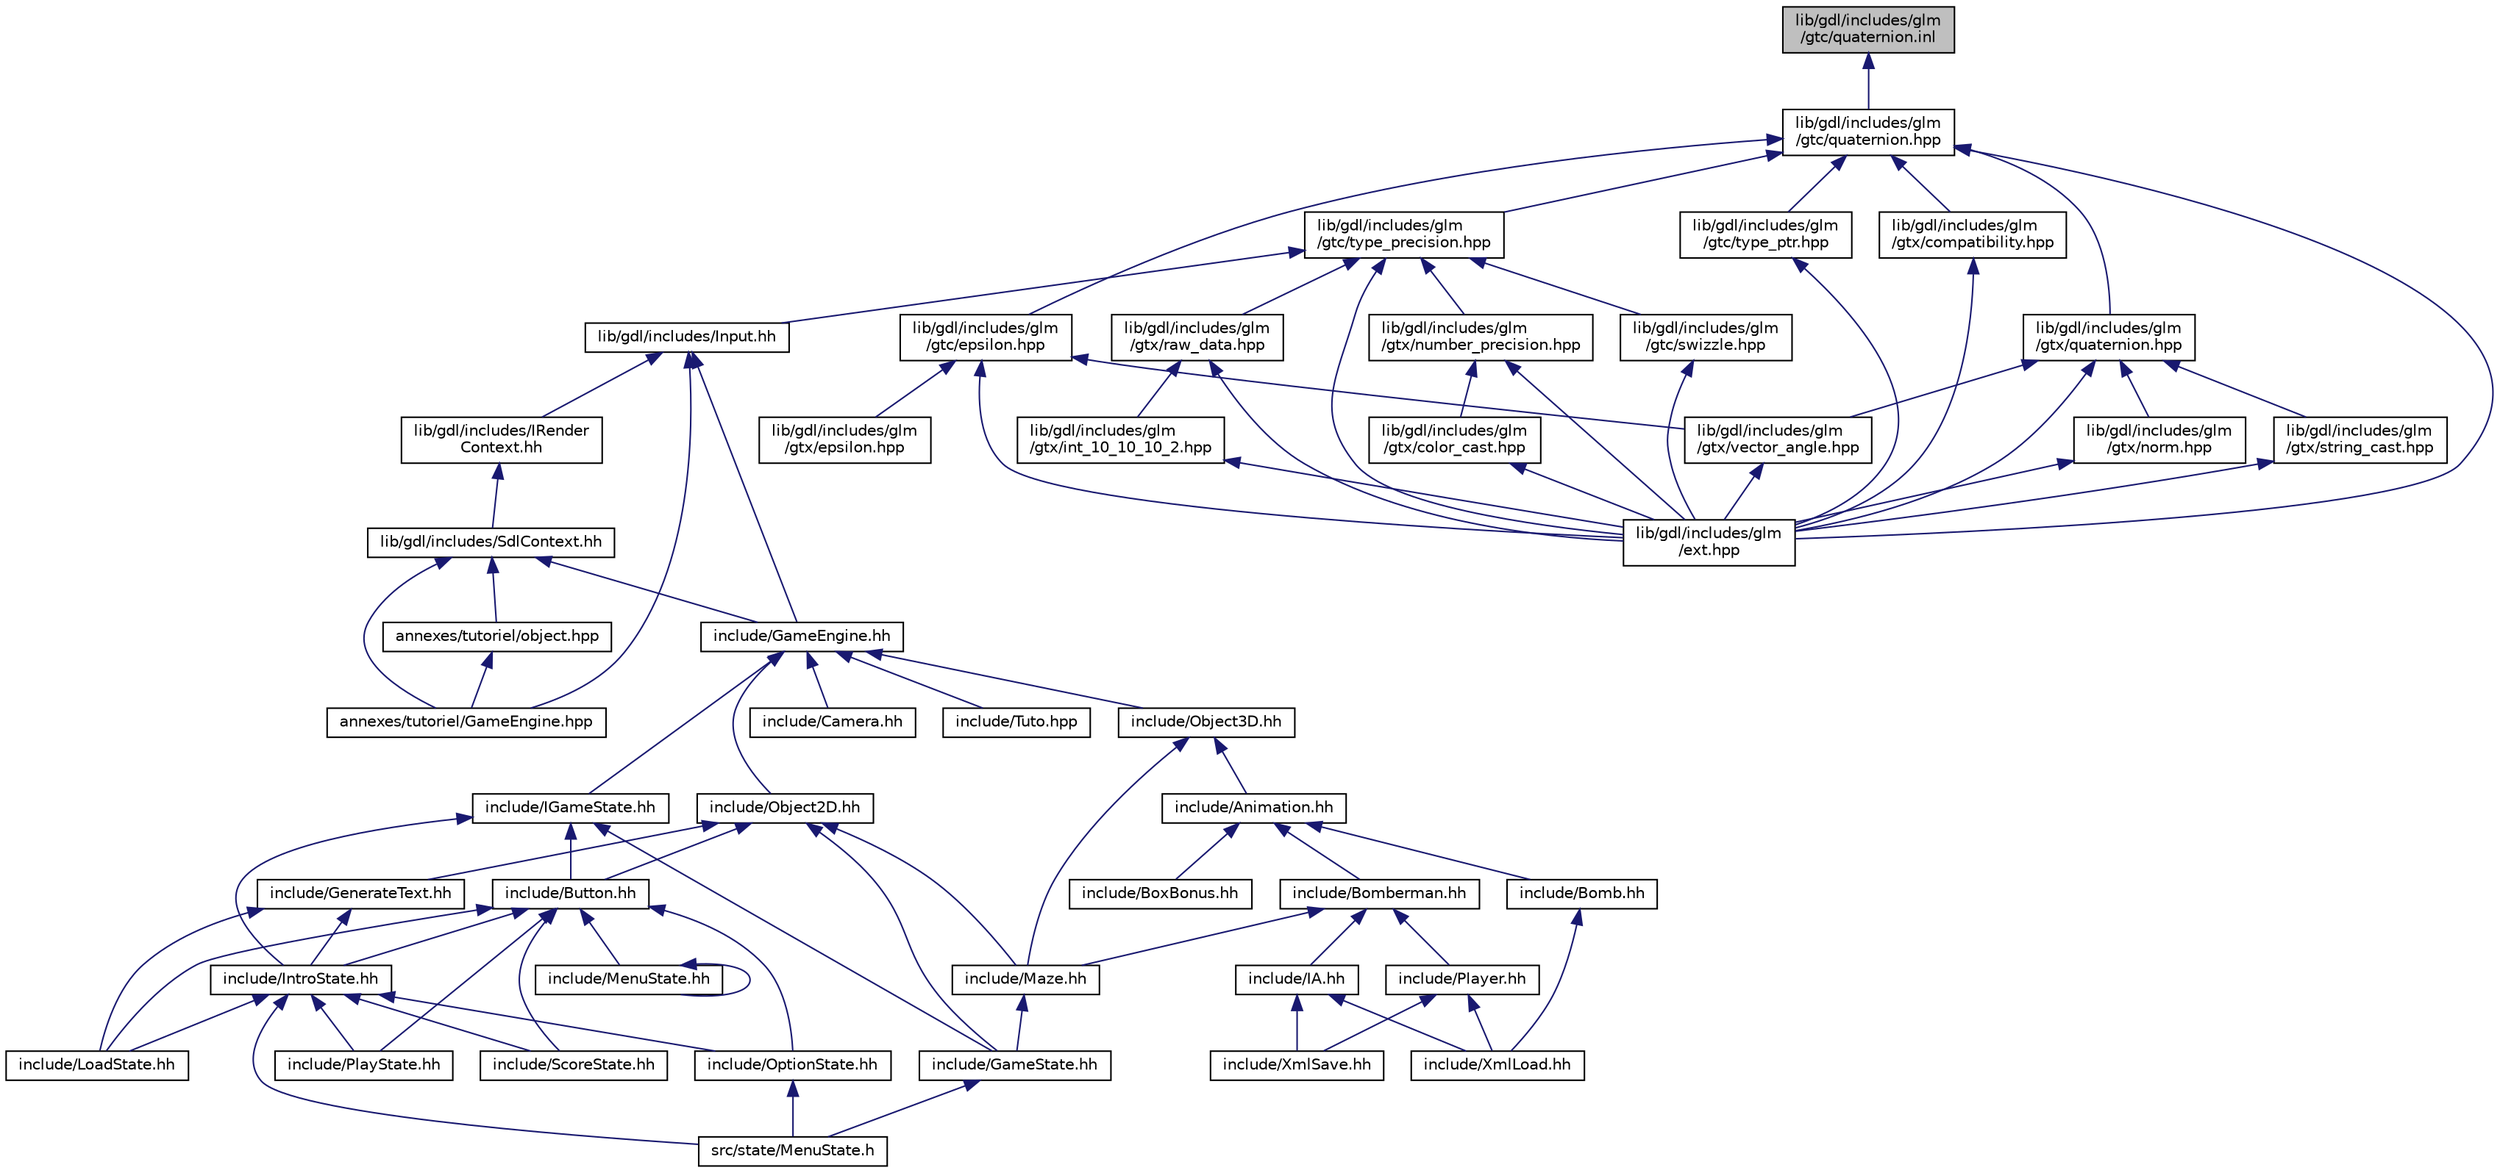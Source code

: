 digraph "lib/gdl/includes/glm/gtc/quaternion.inl"
{
  edge [fontname="Helvetica",fontsize="10",labelfontname="Helvetica",labelfontsize="10"];
  node [fontname="Helvetica",fontsize="10",shape=record];
  Node1 [label="lib/gdl/includes/glm\l/gtc/quaternion.inl",height=0.2,width=0.4,color="black", fillcolor="grey75", style="filled", fontcolor="black"];
  Node1 -> Node2 [dir="back",color="midnightblue",fontsize="10",style="solid",fontname="Helvetica"];
  Node2 [label="lib/gdl/includes/glm\l/gtc/quaternion.hpp",height=0.2,width=0.4,color="black", fillcolor="white", style="filled",URL="$gtc_2quaternion_8hpp.html"];
  Node2 -> Node3 [dir="back",color="midnightblue",fontsize="10",style="solid",fontname="Helvetica"];
  Node3 [label="lib/gdl/includes/glm\l/gtc/epsilon.hpp",height=0.2,width=0.4,color="black", fillcolor="white", style="filled",URL="$gtc_2epsilon_8hpp.html"];
  Node3 -> Node4 [dir="back",color="midnightblue",fontsize="10",style="solid",fontname="Helvetica"];
  Node4 [label="lib/gdl/includes/glm\l/ext.hpp",height=0.2,width=0.4,color="black", fillcolor="white", style="filled",URL="$ext_8hpp_source.html"];
  Node3 -> Node5 [dir="back",color="midnightblue",fontsize="10",style="solid",fontname="Helvetica"];
  Node5 [label="lib/gdl/includes/glm\l/gtx/vector_angle.hpp",height=0.2,width=0.4,color="black", fillcolor="white", style="filled",URL="$vector__angle_8hpp.html"];
  Node5 -> Node4 [dir="back",color="midnightblue",fontsize="10",style="solid",fontname="Helvetica"];
  Node3 -> Node6 [dir="back",color="midnightblue",fontsize="10",style="solid",fontname="Helvetica"];
  Node6 [label="lib/gdl/includes/glm\l/gtx/epsilon.hpp",height=0.2,width=0.4,color="black", fillcolor="white", style="filled",URL="$gtx_2epsilon_8hpp_source.html"];
  Node2 -> Node4 [dir="back",color="midnightblue",fontsize="10",style="solid",fontname="Helvetica"];
  Node2 -> Node7 [dir="back",color="midnightblue",fontsize="10",style="solid",fontname="Helvetica"];
  Node7 [label="lib/gdl/includes/glm\l/gtc/type_precision.hpp",height=0.2,width=0.4,color="black", fillcolor="white", style="filled",URL="$type__precision_8hpp.html"];
  Node7 -> Node8 [dir="back",color="midnightblue",fontsize="10",style="solid",fontname="Helvetica"];
  Node8 [label="lib/gdl/includes/glm\l/gtc/swizzle.hpp",height=0.2,width=0.4,color="black", fillcolor="white", style="filled",URL="$swizzle_8hpp.html"];
  Node8 -> Node4 [dir="back",color="midnightblue",fontsize="10",style="solid",fontname="Helvetica"];
  Node7 -> Node4 [dir="back",color="midnightblue",fontsize="10",style="solid",fontname="Helvetica"];
  Node7 -> Node9 [dir="back",color="midnightblue",fontsize="10",style="solid",fontname="Helvetica"];
  Node9 [label="lib/gdl/includes/glm\l/gtx/number_precision.hpp",height=0.2,width=0.4,color="black", fillcolor="white", style="filled",URL="$number__precision_8hpp.html"];
  Node9 -> Node10 [dir="back",color="midnightblue",fontsize="10",style="solid",fontname="Helvetica"];
  Node10 [label="lib/gdl/includes/glm\l/gtx/color_cast.hpp",height=0.2,width=0.4,color="black", fillcolor="white", style="filled",URL="$color__cast_8hpp.html"];
  Node10 -> Node4 [dir="back",color="midnightblue",fontsize="10",style="solid",fontname="Helvetica"];
  Node9 -> Node4 [dir="back",color="midnightblue",fontsize="10",style="solid",fontname="Helvetica"];
  Node7 -> Node11 [dir="back",color="midnightblue",fontsize="10",style="solid",fontname="Helvetica"];
  Node11 [label="lib/gdl/includes/glm\l/gtx/raw_data.hpp",height=0.2,width=0.4,color="black", fillcolor="white", style="filled",URL="$raw__data_8hpp.html"];
  Node11 -> Node12 [dir="back",color="midnightblue",fontsize="10",style="solid",fontname="Helvetica"];
  Node12 [label="lib/gdl/includes/glm\l/gtx/int_10_10_10_2.hpp",height=0.2,width=0.4,color="black", fillcolor="white", style="filled",URL="$int__10__10__10__2_8hpp.html"];
  Node12 -> Node4 [dir="back",color="midnightblue",fontsize="10",style="solid",fontname="Helvetica"];
  Node11 -> Node4 [dir="back",color="midnightblue",fontsize="10",style="solid",fontname="Helvetica"];
  Node7 -> Node13 [dir="back",color="midnightblue",fontsize="10",style="solid",fontname="Helvetica"];
  Node13 [label="lib/gdl/includes/Input.hh",height=0.2,width=0.4,color="black", fillcolor="white", style="filled",URL="$_input_8hh_source.html"];
  Node13 -> Node14 [dir="back",color="midnightblue",fontsize="10",style="solid",fontname="Helvetica"];
  Node14 [label="annexes/tutoriel/GameEngine.hpp",height=0.2,width=0.4,color="black", fillcolor="white", style="filled",URL="$_game_engine_8hpp_source.html"];
  Node13 -> Node15 [dir="back",color="midnightblue",fontsize="10",style="solid",fontname="Helvetica"];
  Node15 [label="include/GameEngine.hh",height=0.2,width=0.4,color="black", fillcolor="white", style="filled",URL="$_game_engine_8hh_source.html"];
  Node15 -> Node16 [dir="back",color="midnightblue",fontsize="10",style="solid",fontname="Helvetica"];
  Node16 [label="include/Object3D.hh",height=0.2,width=0.4,color="black", fillcolor="white", style="filled",URL="$_object3_d_8hh_source.html"];
  Node16 -> Node17 [dir="back",color="midnightblue",fontsize="10",style="solid",fontname="Helvetica"];
  Node17 [label="include/Animation.hh",height=0.2,width=0.4,color="black", fillcolor="white", style="filled",URL="$_animation_8hh_source.html"];
  Node17 -> Node18 [dir="back",color="midnightblue",fontsize="10",style="solid",fontname="Helvetica"];
  Node18 [label="include/Bomb.hh",height=0.2,width=0.4,color="black", fillcolor="white", style="filled",URL="$_bomb_8hh_source.html"];
  Node18 -> Node19 [dir="back",color="midnightblue",fontsize="10",style="solid",fontname="Helvetica"];
  Node19 [label="include/XmlLoad.hh",height=0.2,width=0.4,color="black", fillcolor="white", style="filled",URL="$_xml_load_8hh_source.html"];
  Node17 -> Node20 [dir="back",color="midnightblue",fontsize="10",style="solid",fontname="Helvetica"];
  Node20 [label="include/Bomberman.hh",height=0.2,width=0.4,color="black", fillcolor="white", style="filled",URL="$_bomberman_8hh_source.html"];
  Node20 -> Node21 [dir="back",color="midnightblue",fontsize="10",style="solid",fontname="Helvetica"];
  Node21 [label="include/Maze.hh",height=0.2,width=0.4,color="black", fillcolor="white", style="filled",URL="$_maze_8hh_source.html"];
  Node21 -> Node22 [dir="back",color="midnightblue",fontsize="10",style="solid",fontname="Helvetica"];
  Node22 [label="include/GameState.hh",height=0.2,width=0.4,color="black", fillcolor="white", style="filled",URL="$_game_state_8hh_source.html"];
  Node22 -> Node23 [dir="back",color="midnightblue",fontsize="10",style="solid",fontname="Helvetica"];
  Node23 [label="src/state/MenuState.h",height=0.2,width=0.4,color="black", fillcolor="white", style="filled",URL="$_menu_state_8h_source.html"];
  Node20 -> Node24 [dir="back",color="midnightblue",fontsize="10",style="solid",fontname="Helvetica"];
  Node24 [label="include/IA.hh",height=0.2,width=0.4,color="black", fillcolor="white", style="filled",URL="$_i_a_8hh_source.html"];
  Node24 -> Node19 [dir="back",color="midnightblue",fontsize="10",style="solid",fontname="Helvetica"];
  Node24 -> Node25 [dir="back",color="midnightblue",fontsize="10",style="solid",fontname="Helvetica"];
  Node25 [label="include/XmlSave.hh",height=0.2,width=0.4,color="black", fillcolor="white", style="filled",URL="$_xml_save_8hh_source.html"];
  Node20 -> Node26 [dir="back",color="midnightblue",fontsize="10",style="solid",fontname="Helvetica"];
  Node26 [label="include/Player.hh",height=0.2,width=0.4,color="black", fillcolor="white", style="filled",URL="$_player_8hh_source.html"];
  Node26 -> Node19 [dir="back",color="midnightblue",fontsize="10",style="solid",fontname="Helvetica"];
  Node26 -> Node25 [dir="back",color="midnightblue",fontsize="10",style="solid",fontname="Helvetica"];
  Node17 -> Node27 [dir="back",color="midnightblue",fontsize="10",style="solid",fontname="Helvetica"];
  Node27 [label="include/BoxBonus.hh",height=0.2,width=0.4,color="black", fillcolor="white", style="filled",URL="$_box_bonus_8hh_source.html"];
  Node16 -> Node21 [dir="back",color="midnightblue",fontsize="10",style="solid",fontname="Helvetica"];
  Node15 -> Node28 [dir="back",color="midnightblue",fontsize="10",style="solid",fontname="Helvetica"];
  Node28 [label="include/Object2D.hh",height=0.2,width=0.4,color="black", fillcolor="white", style="filled",URL="$_object2_d_8hh_source.html"];
  Node28 -> Node29 [dir="back",color="midnightblue",fontsize="10",style="solid",fontname="Helvetica"];
  Node29 [label="include/Button.hh",height=0.2,width=0.4,color="black", fillcolor="white", style="filled",URL="$_button_8hh_source.html"];
  Node29 -> Node30 [dir="back",color="midnightblue",fontsize="10",style="solid",fontname="Helvetica"];
  Node30 [label="include/IntroState.hh",height=0.2,width=0.4,color="black", fillcolor="white", style="filled",URL="$_intro_state_8hh_source.html"];
  Node30 -> Node31 [dir="back",color="midnightblue",fontsize="10",style="solid",fontname="Helvetica"];
  Node31 [label="include/LoadState.hh",height=0.2,width=0.4,color="black", fillcolor="white", style="filled",URL="$_load_state_8hh_source.html"];
  Node30 -> Node32 [dir="back",color="midnightblue",fontsize="10",style="solid",fontname="Helvetica"];
  Node32 [label="include/OptionState.hh",height=0.2,width=0.4,color="black", fillcolor="white", style="filled",URL="$_option_state_8hh_source.html"];
  Node32 -> Node23 [dir="back",color="midnightblue",fontsize="10",style="solid",fontname="Helvetica"];
  Node30 -> Node33 [dir="back",color="midnightblue",fontsize="10",style="solid",fontname="Helvetica"];
  Node33 [label="include/PlayState.hh",height=0.2,width=0.4,color="black", fillcolor="white", style="filled",URL="$_play_state_8hh_source.html"];
  Node30 -> Node34 [dir="back",color="midnightblue",fontsize="10",style="solid",fontname="Helvetica"];
  Node34 [label="include/ScoreState.hh",height=0.2,width=0.4,color="black", fillcolor="white", style="filled",URL="$_score_state_8hh_source.html"];
  Node30 -> Node23 [dir="back",color="midnightblue",fontsize="10",style="solid",fontname="Helvetica"];
  Node29 -> Node31 [dir="back",color="midnightblue",fontsize="10",style="solid",fontname="Helvetica"];
  Node29 -> Node35 [dir="back",color="midnightblue",fontsize="10",style="solid",fontname="Helvetica"];
  Node35 [label="include/MenuState.hh",height=0.2,width=0.4,color="black", fillcolor="white", style="filled",URL="$_menu_state_8hh_source.html"];
  Node35 -> Node35 [dir="back",color="midnightblue",fontsize="10",style="solid",fontname="Helvetica"];
  Node29 -> Node32 [dir="back",color="midnightblue",fontsize="10",style="solid",fontname="Helvetica"];
  Node29 -> Node33 [dir="back",color="midnightblue",fontsize="10",style="solid",fontname="Helvetica"];
  Node29 -> Node34 [dir="back",color="midnightblue",fontsize="10",style="solid",fontname="Helvetica"];
  Node28 -> Node21 [dir="back",color="midnightblue",fontsize="10",style="solid",fontname="Helvetica"];
  Node28 -> Node22 [dir="back",color="midnightblue",fontsize="10",style="solid",fontname="Helvetica"];
  Node28 -> Node36 [dir="back",color="midnightblue",fontsize="10",style="solid",fontname="Helvetica"];
  Node36 [label="include/GenerateText.hh",height=0.2,width=0.4,color="black", fillcolor="white", style="filled",URL="$_generate_text_8hh_source.html"];
  Node36 -> Node30 [dir="back",color="midnightblue",fontsize="10",style="solid",fontname="Helvetica"];
  Node36 -> Node31 [dir="back",color="midnightblue",fontsize="10",style="solid",fontname="Helvetica"];
  Node15 -> Node37 [dir="back",color="midnightblue",fontsize="10",style="solid",fontname="Helvetica"];
  Node37 [label="include/IGameState.hh",height=0.2,width=0.4,color="black", fillcolor="white", style="filled",URL="$_i_game_state_8hh_source.html"];
  Node37 -> Node29 [dir="back",color="midnightblue",fontsize="10",style="solid",fontname="Helvetica"];
  Node37 -> Node22 [dir="back",color="midnightblue",fontsize="10",style="solid",fontname="Helvetica"];
  Node37 -> Node30 [dir="back",color="midnightblue",fontsize="10",style="solid",fontname="Helvetica"];
  Node15 -> Node38 [dir="back",color="midnightblue",fontsize="10",style="solid",fontname="Helvetica"];
  Node38 [label="include/Camera.hh",height=0.2,width=0.4,color="black", fillcolor="white", style="filled",URL="$_camera_8hh_source.html"];
  Node15 -> Node39 [dir="back",color="midnightblue",fontsize="10",style="solid",fontname="Helvetica"];
  Node39 [label="include/Tuto.hpp",height=0.2,width=0.4,color="black", fillcolor="white", style="filled",URL="$_tuto_8hpp_source.html"];
  Node13 -> Node40 [dir="back",color="midnightblue",fontsize="10",style="solid",fontname="Helvetica"];
  Node40 [label="lib/gdl/includes/IRender\lContext.hh",height=0.2,width=0.4,color="black", fillcolor="white", style="filled",URL="$_i_render_context_8hh_source.html"];
  Node40 -> Node41 [dir="back",color="midnightblue",fontsize="10",style="solid",fontname="Helvetica"];
  Node41 [label="lib/gdl/includes/SdlContext.hh",height=0.2,width=0.4,color="black", fillcolor="white", style="filled",URL="$_sdl_context_8hh_source.html"];
  Node41 -> Node14 [dir="back",color="midnightblue",fontsize="10",style="solid",fontname="Helvetica"];
  Node41 -> Node42 [dir="back",color="midnightblue",fontsize="10",style="solid",fontname="Helvetica"];
  Node42 [label="annexes/tutoriel/object.hpp",height=0.2,width=0.4,color="black", fillcolor="white", style="filled",URL="$object_8hpp_source.html"];
  Node42 -> Node14 [dir="back",color="midnightblue",fontsize="10",style="solid",fontname="Helvetica"];
  Node41 -> Node15 [dir="back",color="midnightblue",fontsize="10",style="solid",fontname="Helvetica"];
  Node2 -> Node43 [dir="back",color="midnightblue",fontsize="10",style="solid",fontname="Helvetica"];
  Node43 [label="lib/gdl/includes/glm\l/gtc/type_ptr.hpp",height=0.2,width=0.4,color="black", fillcolor="white", style="filled",URL="$type__ptr_8hpp.html"];
  Node43 -> Node4 [dir="back",color="midnightblue",fontsize="10",style="solid",fontname="Helvetica"];
  Node2 -> Node44 [dir="back",color="midnightblue",fontsize="10",style="solid",fontname="Helvetica"];
  Node44 [label="lib/gdl/includes/glm\l/gtx/compatibility.hpp",height=0.2,width=0.4,color="black", fillcolor="white", style="filled",URL="$compatibility_8hpp.html"];
  Node44 -> Node4 [dir="back",color="midnightblue",fontsize="10",style="solid",fontname="Helvetica"];
  Node2 -> Node45 [dir="back",color="midnightblue",fontsize="10",style="solid",fontname="Helvetica"];
  Node45 [label="lib/gdl/includes/glm\l/gtx/quaternion.hpp",height=0.2,width=0.4,color="black", fillcolor="white", style="filled",URL="$gtx_2quaternion_8hpp.html"];
  Node45 -> Node46 [dir="back",color="midnightblue",fontsize="10",style="solid",fontname="Helvetica"];
  Node46 [label="lib/gdl/includes/glm\l/gtx/norm.hpp",height=0.2,width=0.4,color="black", fillcolor="white", style="filled",URL="$norm_8hpp.html"];
  Node46 -> Node4 [dir="back",color="midnightblue",fontsize="10",style="solid",fontname="Helvetica"];
  Node45 -> Node4 [dir="back",color="midnightblue",fontsize="10",style="solid",fontname="Helvetica"];
  Node45 -> Node47 [dir="back",color="midnightblue",fontsize="10",style="solid",fontname="Helvetica"];
  Node47 [label="lib/gdl/includes/glm\l/gtx/string_cast.hpp",height=0.2,width=0.4,color="black", fillcolor="white", style="filled",URL="$string__cast_8hpp.html"];
  Node47 -> Node4 [dir="back",color="midnightblue",fontsize="10",style="solid",fontname="Helvetica"];
  Node45 -> Node5 [dir="back",color="midnightblue",fontsize="10",style="solid",fontname="Helvetica"];
}

